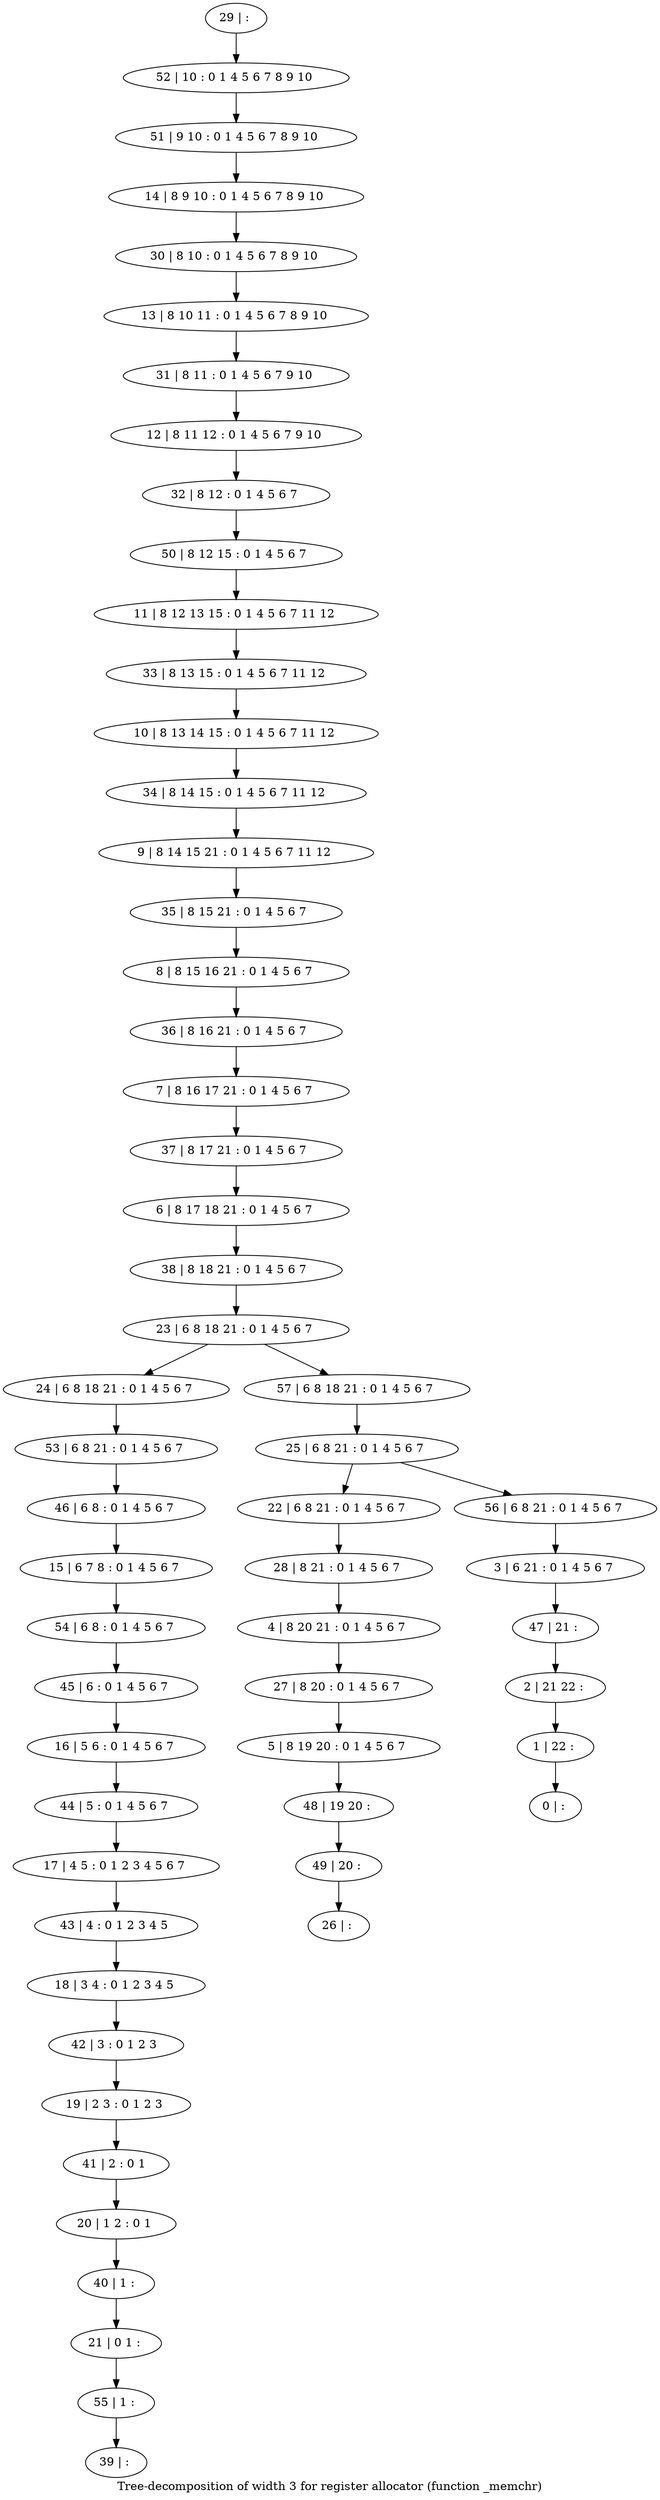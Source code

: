 digraph G {
graph [label="Tree-decomposition of width 3 for register allocator (function _memchr)"]
0[label="0 | : "];
1[label="1 | 22 : "];
2[label="2 | 21 22 : "];
3[label="3 | 6 21 : 0 1 4 5 6 7 "];
4[label="4 | 8 20 21 : 0 1 4 5 6 7 "];
5[label="5 | 8 19 20 : 0 1 4 5 6 7 "];
6[label="6 | 8 17 18 21 : 0 1 4 5 6 7 "];
7[label="7 | 8 16 17 21 : 0 1 4 5 6 7 "];
8[label="8 | 8 15 16 21 : 0 1 4 5 6 7 "];
9[label="9 | 8 14 15 21 : 0 1 4 5 6 7 11 12 "];
10[label="10 | 8 13 14 15 : 0 1 4 5 6 7 11 12 "];
11[label="11 | 8 12 13 15 : 0 1 4 5 6 7 11 12 "];
12[label="12 | 8 11 12 : 0 1 4 5 6 7 9 10 "];
13[label="13 | 8 10 11 : 0 1 4 5 6 7 8 9 10 "];
14[label="14 | 8 9 10 : 0 1 4 5 6 7 8 9 10 "];
15[label="15 | 6 7 8 : 0 1 4 5 6 7 "];
16[label="16 | 5 6 : 0 1 4 5 6 7 "];
17[label="17 | 4 5 : 0 1 2 3 4 5 6 7 "];
18[label="18 | 3 4 : 0 1 2 3 4 5 "];
19[label="19 | 2 3 : 0 1 2 3 "];
20[label="20 | 1 2 : 0 1 "];
21[label="21 | 0 1 : "];
22[label="22 | 6 8 21 : 0 1 4 5 6 7 "];
23[label="23 | 6 8 18 21 : 0 1 4 5 6 7 "];
24[label="24 | 6 8 18 21 : 0 1 4 5 6 7 "];
25[label="25 | 6 8 21 : 0 1 4 5 6 7 "];
26[label="26 | : "];
27[label="27 | 8 20 : 0 1 4 5 6 7 "];
28[label="28 | 8 21 : 0 1 4 5 6 7 "];
29[label="29 | : "];
30[label="30 | 8 10 : 0 1 4 5 6 7 8 9 10 "];
31[label="31 | 8 11 : 0 1 4 5 6 7 9 10 "];
32[label="32 | 8 12 : 0 1 4 5 6 7 "];
33[label="33 | 8 13 15 : 0 1 4 5 6 7 11 12 "];
34[label="34 | 8 14 15 : 0 1 4 5 6 7 11 12 "];
35[label="35 | 8 15 21 : 0 1 4 5 6 7 "];
36[label="36 | 8 16 21 : 0 1 4 5 6 7 "];
37[label="37 | 8 17 21 : 0 1 4 5 6 7 "];
38[label="38 | 8 18 21 : 0 1 4 5 6 7 "];
39[label="39 | : "];
40[label="40 | 1 : "];
41[label="41 | 2 : 0 1 "];
42[label="42 | 3 : 0 1 2 3 "];
43[label="43 | 4 : 0 1 2 3 4 5 "];
44[label="44 | 5 : 0 1 4 5 6 7 "];
45[label="45 | 6 : 0 1 4 5 6 7 "];
46[label="46 | 6 8 : 0 1 4 5 6 7 "];
47[label="47 | 21 : "];
48[label="48 | 19 20 : "];
49[label="49 | 20 : "];
50[label="50 | 8 12 15 : 0 1 4 5 6 7 "];
51[label="51 | 9 10 : 0 1 4 5 6 7 8 9 10 "];
52[label="52 | 10 : 0 1 4 5 6 7 8 9 10 "];
53[label="53 | 6 8 21 : 0 1 4 5 6 7 "];
54[label="54 | 6 8 : 0 1 4 5 6 7 "];
55[label="55 | 1 : "];
56[label="56 | 6 8 21 : 0 1 4 5 6 7 "];
57[label="57 | 6 8 18 21 : 0 1 4 5 6 7 "];
27->5 ;
4->27 ;
28->4 ;
22->28 ;
40->21 ;
20->40 ;
41->20 ;
19->41 ;
42->19 ;
18->42 ;
43->18 ;
17->43 ;
44->17 ;
16->44 ;
45->16 ;
46->15 ;
5->48 ;
49->26 ;
48->49 ;
53->46 ;
24->53 ;
54->45 ;
15->54 ;
55->39 ;
21->55 ;
29->52 ;
52->51 ;
51->14 ;
14->30 ;
30->13 ;
13->31 ;
31->12 ;
12->32 ;
32->50 ;
50->11 ;
11->33 ;
33->10 ;
10->34 ;
34->9 ;
9->35 ;
35->8 ;
8->36 ;
36->7 ;
7->37 ;
37->6 ;
6->38 ;
38->23 ;
3->47 ;
47->2 ;
2->1 ;
1->0 ;
56->3 ;
57->25 ;
25->22 ;
25->56 ;
23->24 ;
23->57 ;
}
